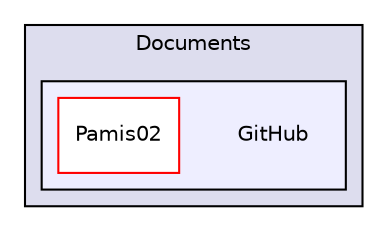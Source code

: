 digraph "C:/Users/Klijek/Documents/GitHub" {
  compound=true
  node [ fontsize="10", fontname="Helvetica"];
  edge [ labelfontsize="10", labelfontname="Helvetica"];
  subgraph clusterdir_2caf4085448c2e28890bd3eab8c0a39f {
    graph [ bgcolor="#ddddee", pencolor="black", label="Documents" fontname="Helvetica", fontsize="10", URL="dir_2caf4085448c2e28890bd3eab8c0a39f.html"]
  subgraph clusterdir_582fd6dc39201e627984718ec644327f {
    graph [ bgcolor="#eeeeff", pencolor="black", label="" URL="dir_582fd6dc39201e627984718ec644327f.html"];
    dir_582fd6dc39201e627984718ec644327f [shape=plaintext label="GitHub"];
    dir_336114c80b8e2c543b00e59beafe0c63 [shape=box label="Pamis02" color="red" fillcolor="white" style="filled" URL="dir_336114c80b8e2c543b00e59beafe0c63.html"];
  }
  }
}
